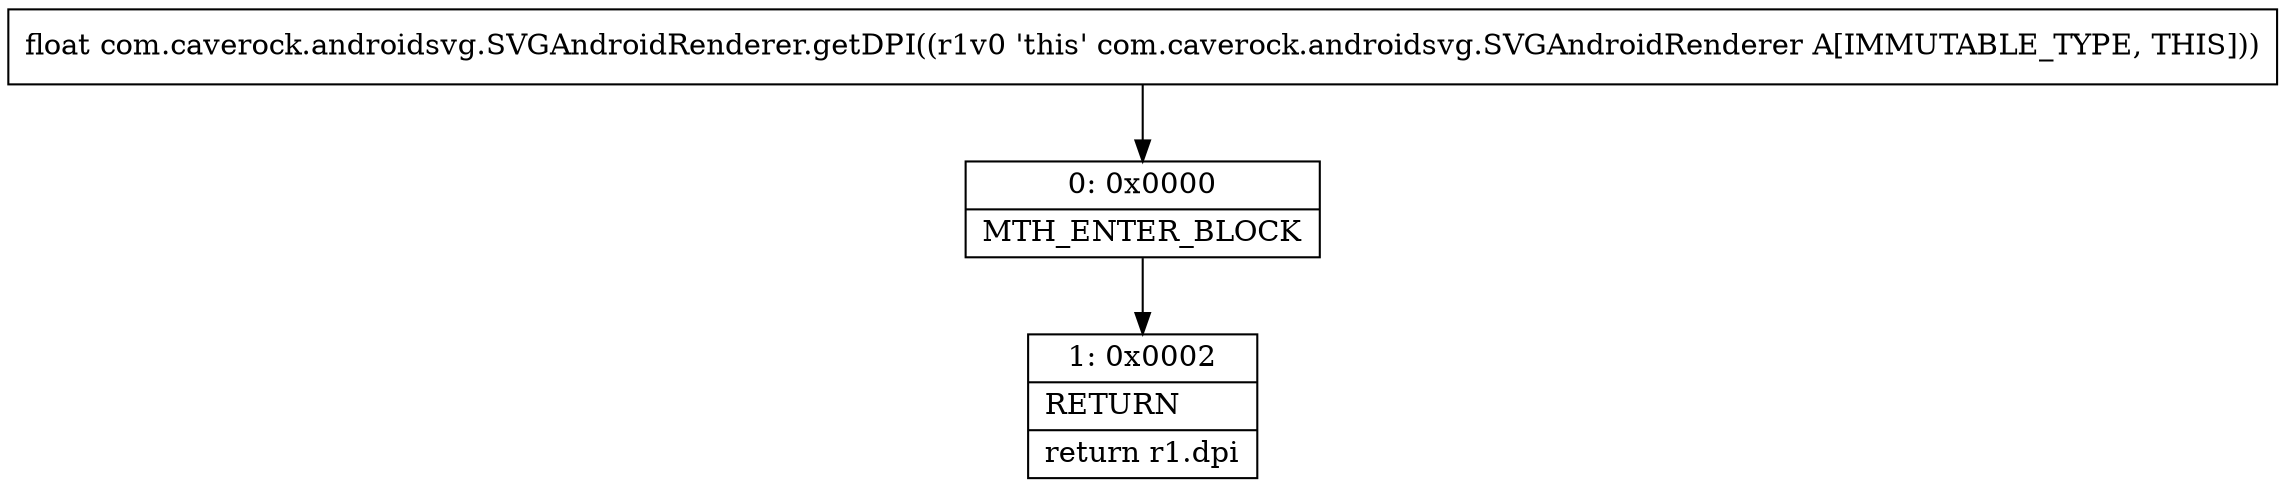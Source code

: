 digraph "CFG forcom.caverock.androidsvg.SVGAndroidRenderer.getDPI()F" {
Node_0 [shape=record,label="{0\:\ 0x0000|MTH_ENTER_BLOCK\l}"];
Node_1 [shape=record,label="{1\:\ 0x0002|RETURN\l|return r1.dpi\l}"];
MethodNode[shape=record,label="{float com.caverock.androidsvg.SVGAndroidRenderer.getDPI((r1v0 'this' com.caverock.androidsvg.SVGAndroidRenderer A[IMMUTABLE_TYPE, THIS])) }"];
MethodNode -> Node_0;
Node_0 -> Node_1;
}

